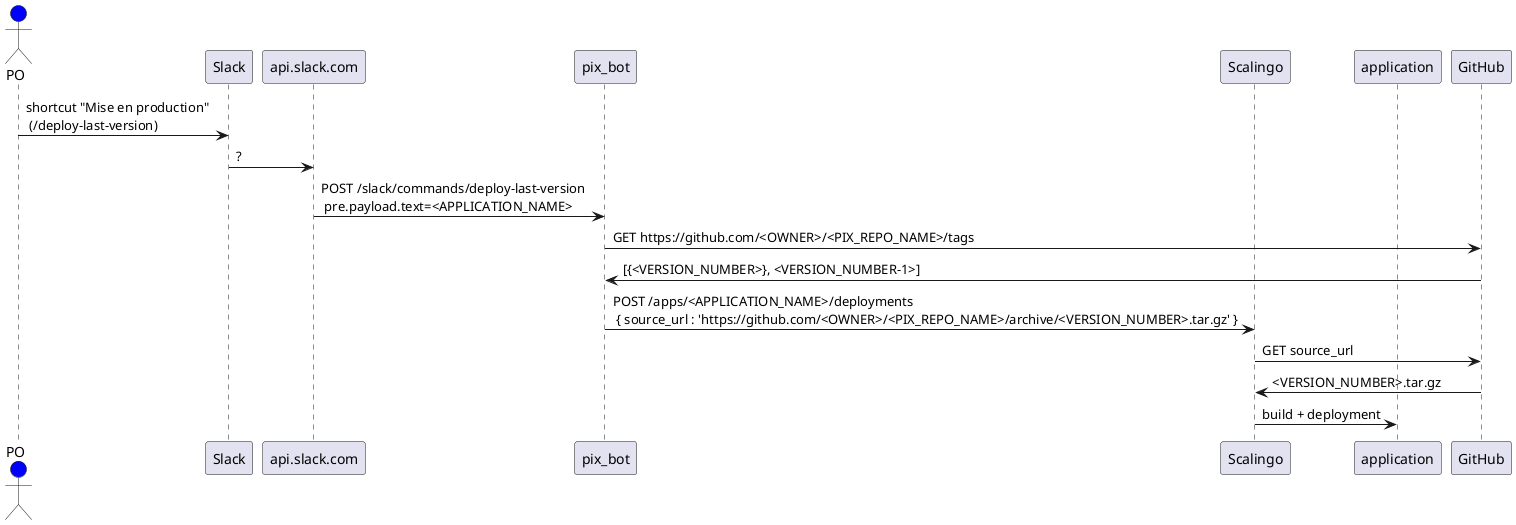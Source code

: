 @startuml
actor PO #blue
participant Slack
participant api.slack.com
participant pix_bot
participant Scalingo
participant application
participant GitHub
PO -> Slack : shortcut "Mise en production" \n (/deploy-last-version)
Slack -> api.slack.com : ?
api.slack.com -> pix_bot : POST /slack/commands/deploy-last-version \n pre.payload.text=<APPLICATION_NAME>
pix_bot -> GitHub : GET https://github.com/<OWNER>/<PIX_REPO_NAME>/tags
GitHub -> pix_bot : [{<VERSION_NUMBER>}, <VERSION_NUMBER-1>]
pix_bot -> Scalingo: POST /apps/<APPLICATION_NAME>/deployments \n { source_url : 'https://github.com/<OWNER>/<PIX_REPO_NAME>/archive/<VERSION_NUMBER>.tar.gz' }
Scalingo -> GitHub: GET source_url
GitHub -> Scalingo : <VERSION_NUMBER>.tar.gz
Scalingo -> application: build + deployment
@enduml
